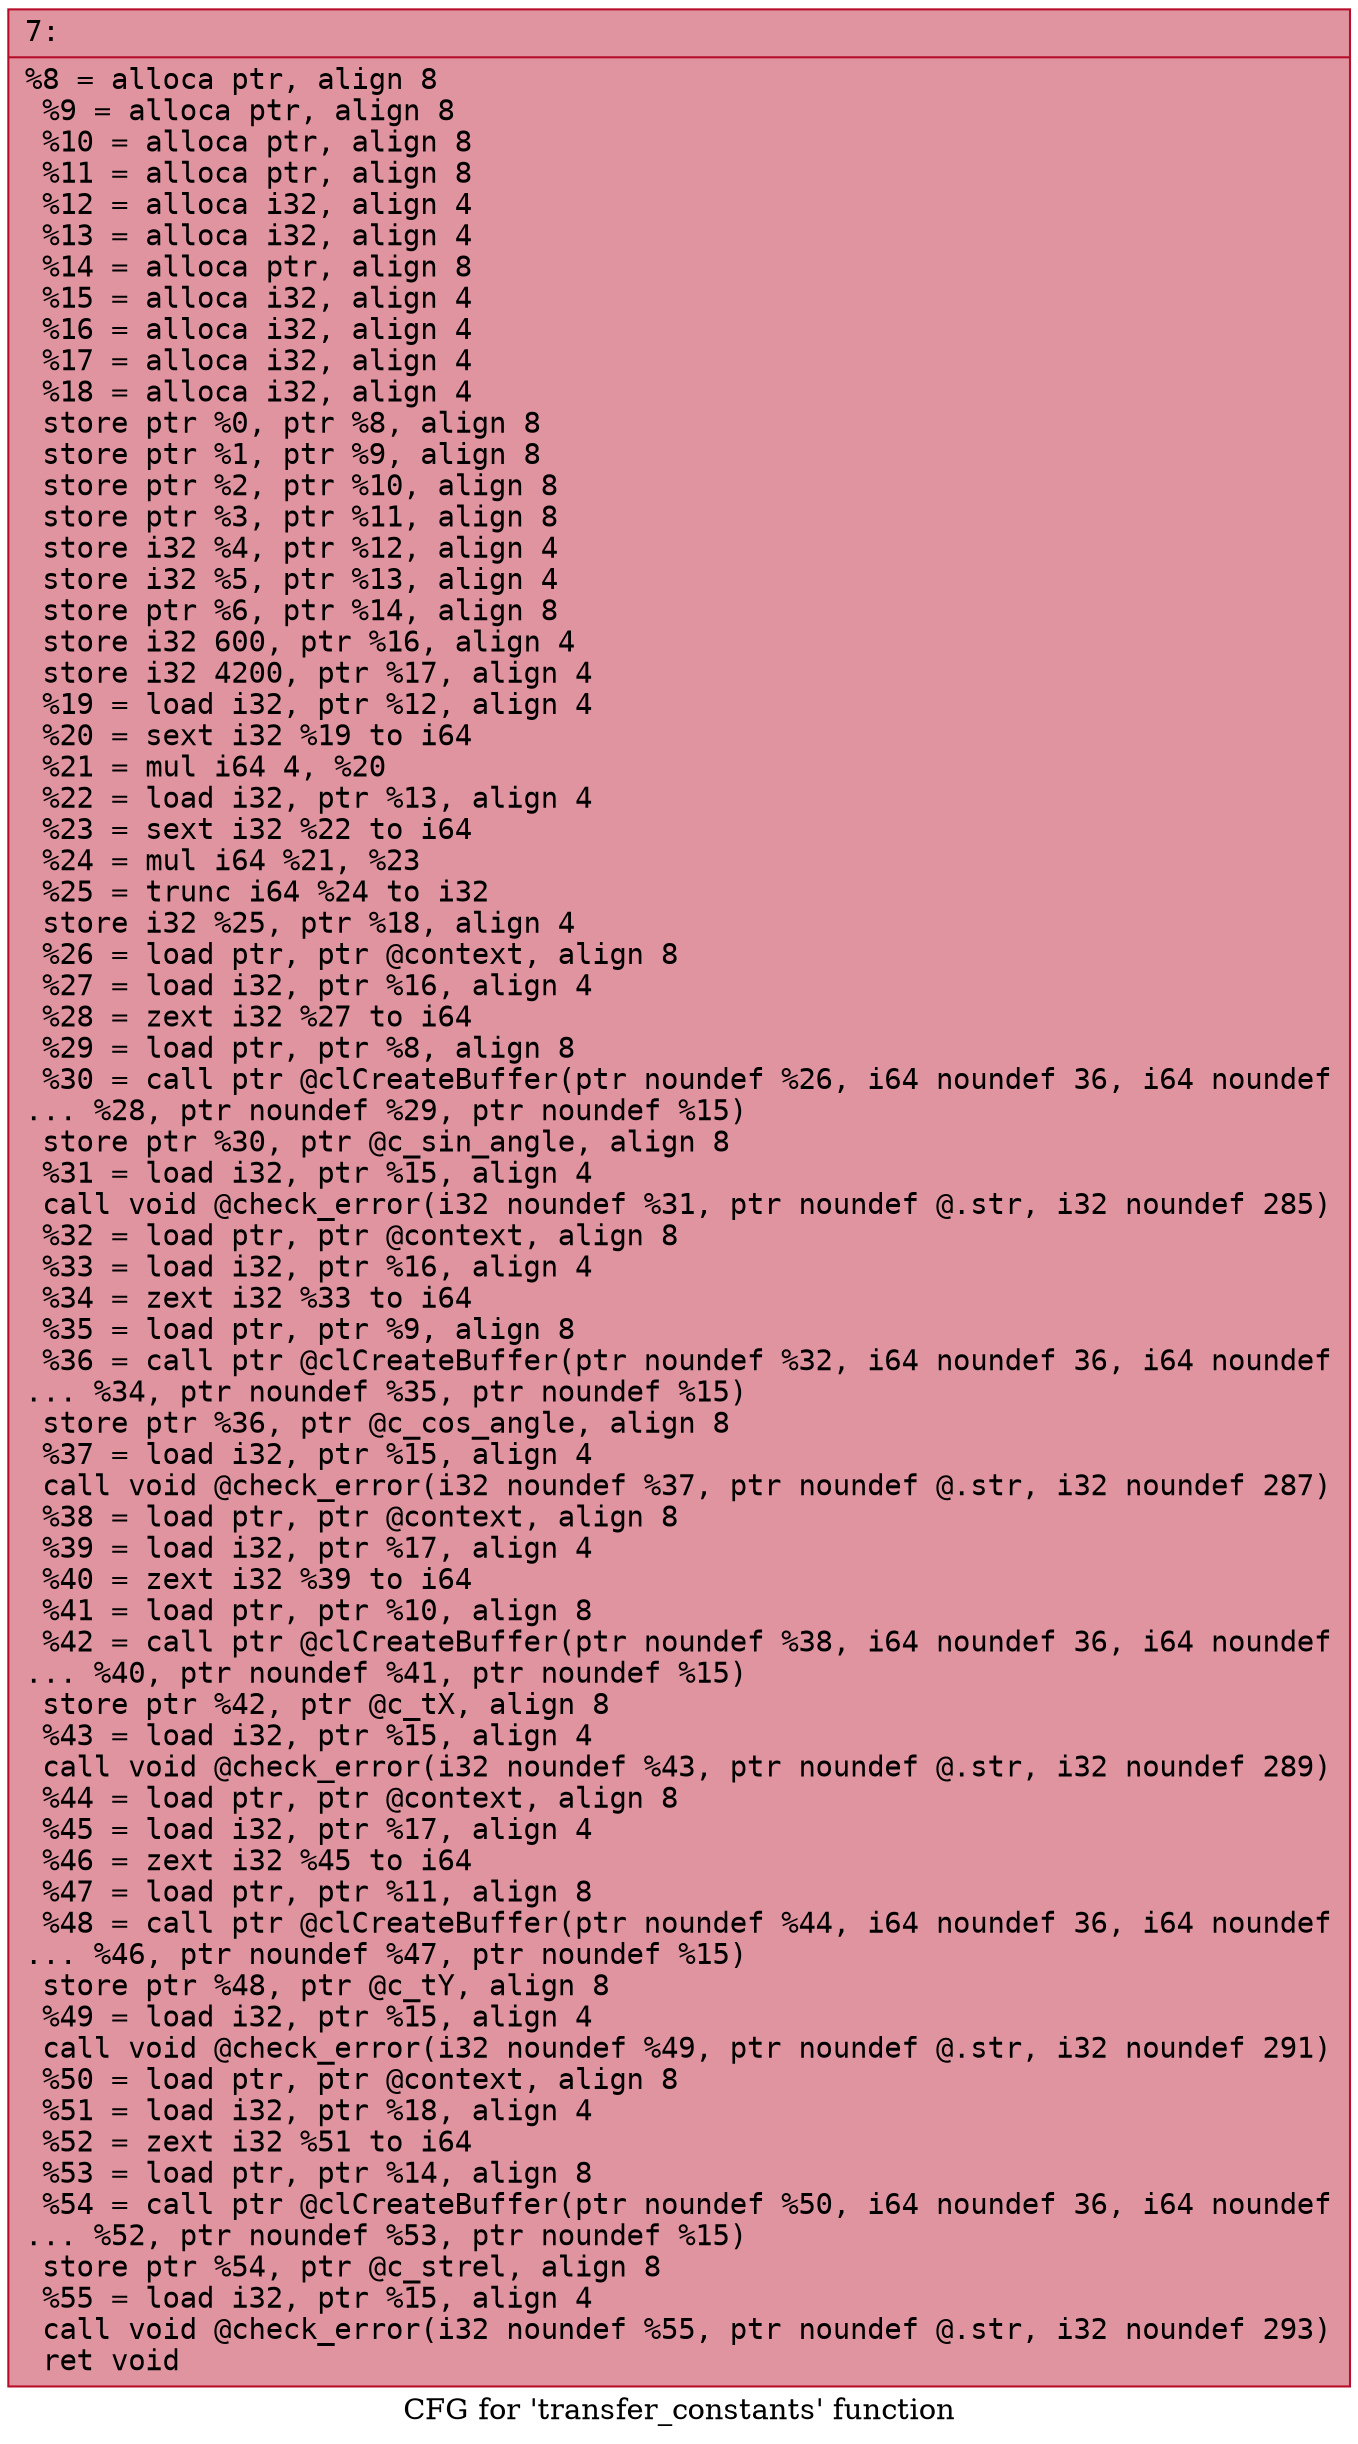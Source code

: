 digraph "CFG for 'transfer_constants' function" {
	label="CFG for 'transfer_constants' function";

	Node0x600002e380a0 [shape=record,color="#b70d28ff", style=filled, fillcolor="#b70d2870" fontname="Courier",label="{7:\l|  %8 = alloca ptr, align 8\l  %9 = alloca ptr, align 8\l  %10 = alloca ptr, align 8\l  %11 = alloca ptr, align 8\l  %12 = alloca i32, align 4\l  %13 = alloca i32, align 4\l  %14 = alloca ptr, align 8\l  %15 = alloca i32, align 4\l  %16 = alloca i32, align 4\l  %17 = alloca i32, align 4\l  %18 = alloca i32, align 4\l  store ptr %0, ptr %8, align 8\l  store ptr %1, ptr %9, align 8\l  store ptr %2, ptr %10, align 8\l  store ptr %3, ptr %11, align 8\l  store i32 %4, ptr %12, align 4\l  store i32 %5, ptr %13, align 4\l  store ptr %6, ptr %14, align 8\l  store i32 600, ptr %16, align 4\l  store i32 4200, ptr %17, align 4\l  %19 = load i32, ptr %12, align 4\l  %20 = sext i32 %19 to i64\l  %21 = mul i64 4, %20\l  %22 = load i32, ptr %13, align 4\l  %23 = sext i32 %22 to i64\l  %24 = mul i64 %21, %23\l  %25 = trunc i64 %24 to i32\l  store i32 %25, ptr %18, align 4\l  %26 = load ptr, ptr @context, align 8\l  %27 = load i32, ptr %16, align 4\l  %28 = zext i32 %27 to i64\l  %29 = load ptr, ptr %8, align 8\l  %30 = call ptr @clCreateBuffer(ptr noundef %26, i64 noundef 36, i64 noundef\l... %28, ptr noundef %29, ptr noundef %15)\l  store ptr %30, ptr @c_sin_angle, align 8\l  %31 = load i32, ptr %15, align 4\l  call void @check_error(i32 noundef %31, ptr noundef @.str, i32 noundef 285)\l  %32 = load ptr, ptr @context, align 8\l  %33 = load i32, ptr %16, align 4\l  %34 = zext i32 %33 to i64\l  %35 = load ptr, ptr %9, align 8\l  %36 = call ptr @clCreateBuffer(ptr noundef %32, i64 noundef 36, i64 noundef\l... %34, ptr noundef %35, ptr noundef %15)\l  store ptr %36, ptr @c_cos_angle, align 8\l  %37 = load i32, ptr %15, align 4\l  call void @check_error(i32 noundef %37, ptr noundef @.str, i32 noundef 287)\l  %38 = load ptr, ptr @context, align 8\l  %39 = load i32, ptr %17, align 4\l  %40 = zext i32 %39 to i64\l  %41 = load ptr, ptr %10, align 8\l  %42 = call ptr @clCreateBuffer(ptr noundef %38, i64 noundef 36, i64 noundef\l... %40, ptr noundef %41, ptr noundef %15)\l  store ptr %42, ptr @c_tX, align 8\l  %43 = load i32, ptr %15, align 4\l  call void @check_error(i32 noundef %43, ptr noundef @.str, i32 noundef 289)\l  %44 = load ptr, ptr @context, align 8\l  %45 = load i32, ptr %17, align 4\l  %46 = zext i32 %45 to i64\l  %47 = load ptr, ptr %11, align 8\l  %48 = call ptr @clCreateBuffer(ptr noundef %44, i64 noundef 36, i64 noundef\l... %46, ptr noundef %47, ptr noundef %15)\l  store ptr %48, ptr @c_tY, align 8\l  %49 = load i32, ptr %15, align 4\l  call void @check_error(i32 noundef %49, ptr noundef @.str, i32 noundef 291)\l  %50 = load ptr, ptr @context, align 8\l  %51 = load i32, ptr %18, align 4\l  %52 = zext i32 %51 to i64\l  %53 = load ptr, ptr %14, align 8\l  %54 = call ptr @clCreateBuffer(ptr noundef %50, i64 noundef 36, i64 noundef\l... %52, ptr noundef %53, ptr noundef %15)\l  store ptr %54, ptr @c_strel, align 8\l  %55 = load i32, ptr %15, align 4\l  call void @check_error(i32 noundef %55, ptr noundef @.str, i32 noundef 293)\l  ret void\l}"];
}
